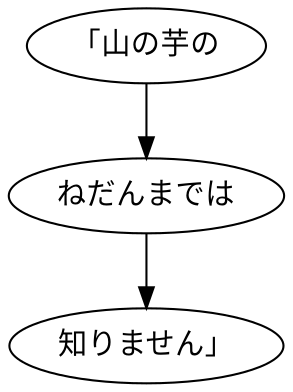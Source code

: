 digraph graph2930 {
	node0 [label="「山の芋の"];
	node1 [label="ねだんまでは"];
	node2 [label="知りません」"];
	node0 -> node1;
	node1 -> node2;
}
